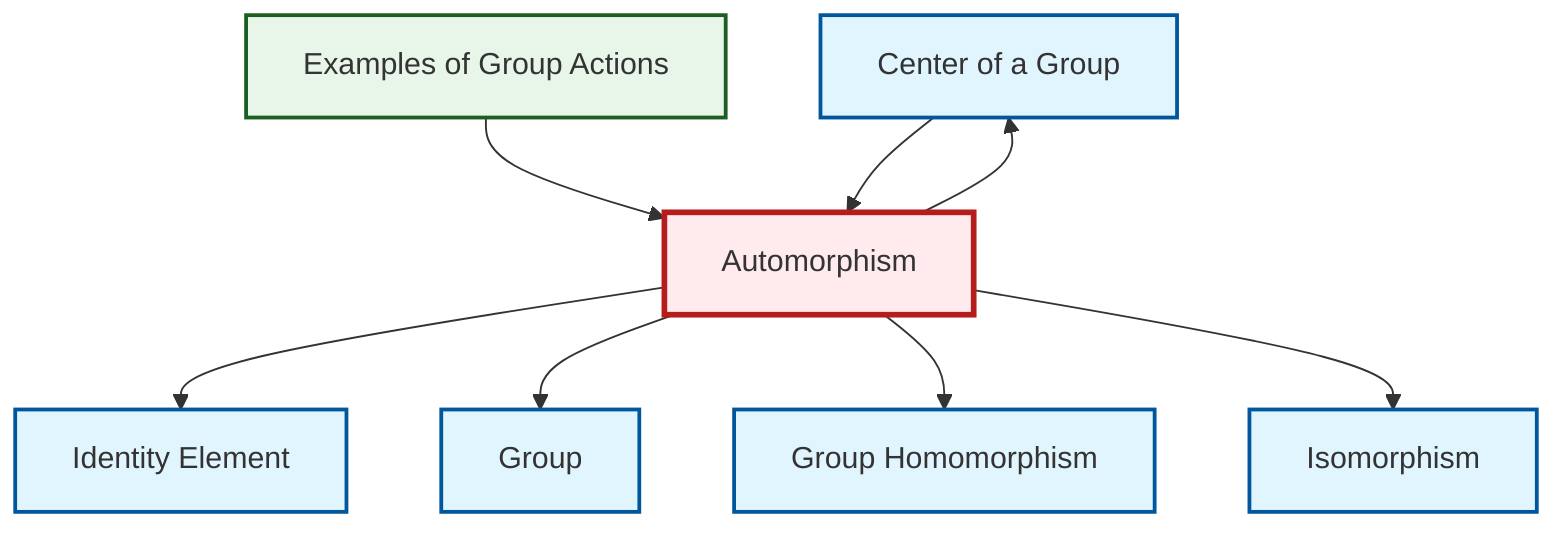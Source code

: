 graph TD
    classDef definition fill:#e1f5fe,stroke:#01579b,stroke-width:2px
    classDef theorem fill:#f3e5f5,stroke:#4a148c,stroke-width:2px
    classDef axiom fill:#fff3e0,stroke:#e65100,stroke-width:2px
    classDef example fill:#e8f5e9,stroke:#1b5e20,stroke-width:2px
    classDef current fill:#ffebee,stroke:#b71c1c,stroke-width:3px
    def-identity-element["Identity Element"]:::definition
    def-group["Group"]:::definition
    def-isomorphism["Isomorphism"]:::definition
    def-homomorphism["Group Homomorphism"]:::definition
    def-center-of-group["Center of a Group"]:::definition
    ex-group-action-examples["Examples of Group Actions"]:::example
    def-automorphism["Automorphism"]:::definition
    ex-group-action-examples --> def-automorphism
    def-automorphism --> def-identity-element
    def-center-of-group --> def-automorphism
    def-automorphism --> def-group
    def-automorphism --> def-center-of-group
    def-automorphism --> def-homomorphism
    def-automorphism --> def-isomorphism
    class def-automorphism current